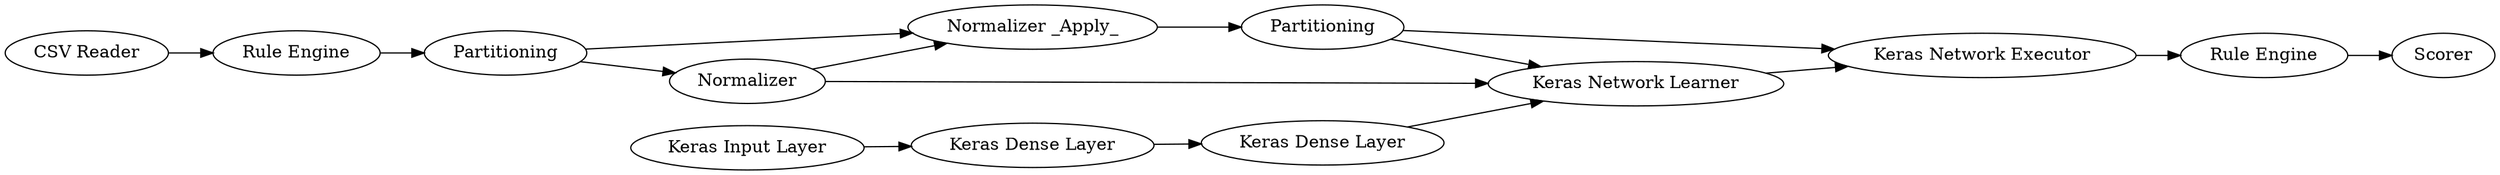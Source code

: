 digraph {
	1 [label="CSV Reader"]
	15 [label="Keras Input Layer"]
	16 [label="Keras Dense Layer"]
	17 [label="Keras Dense Layer"]
	18 [label="Rule Engine"]
	19 [label=Partitioning]
	20 [label=Partitioning]
	21 [label=Normalizer]
	22 [label="Normalizer _Apply_"]
	23 [label="Rule Engine"]
	24 [label="Keras Network Learner"]
	25 [label=Scorer]
	26 [label="Keras Network Executor"]
	1 -> 18
	15 -> 16
	16 -> 17
	17 -> 24
	18 -> 19
	19 -> 22
	19 -> 21
	20 -> 24
	20 -> 26
	21 -> 22
	21 -> 24
	22 -> 20
	23 -> 25
	24 -> 26
	26 -> 23
	rankdir=LR
}

